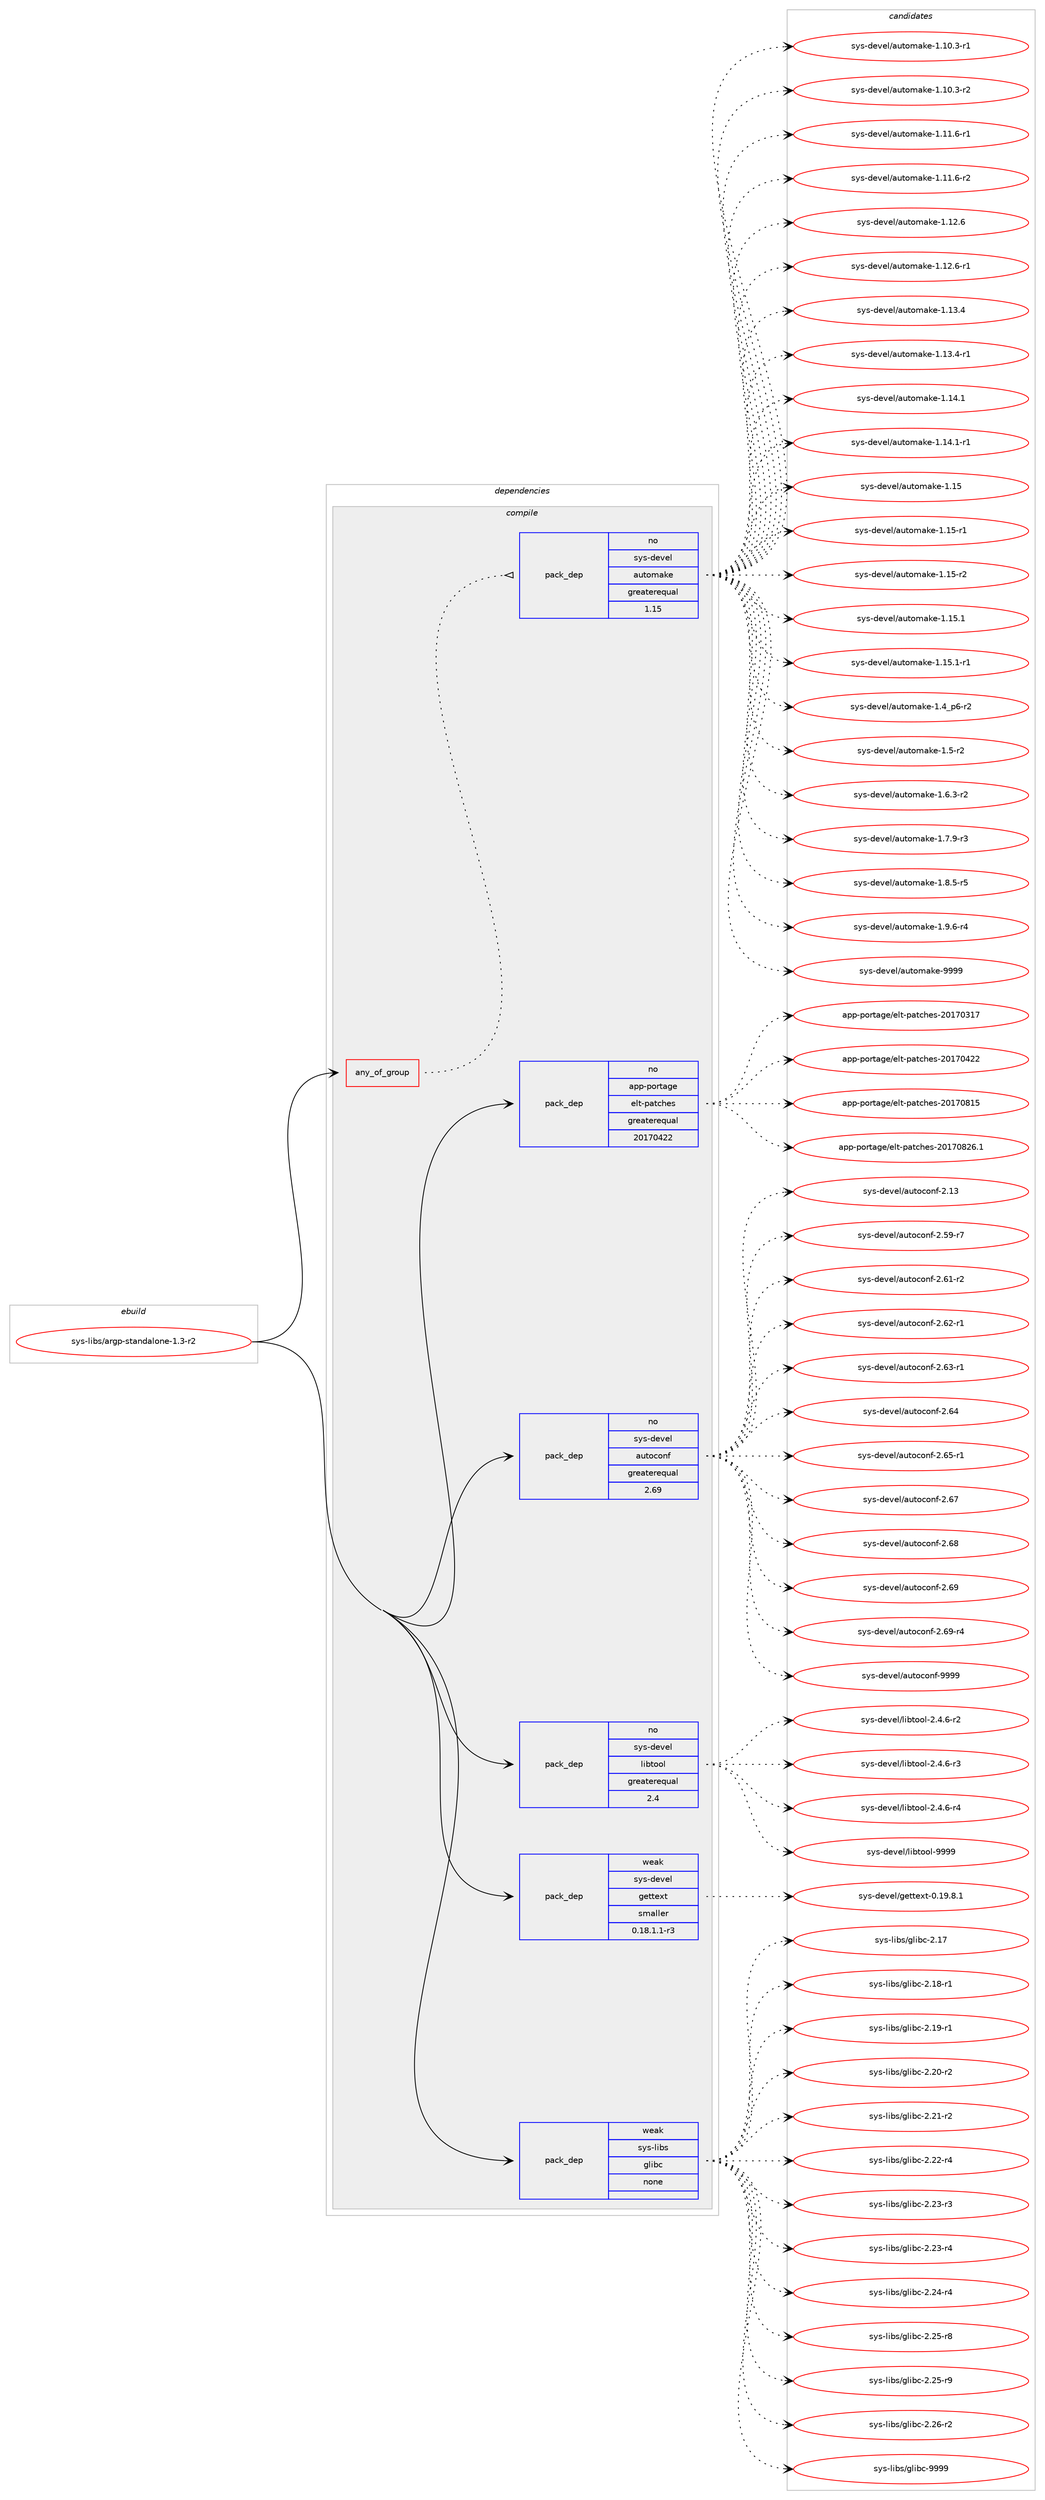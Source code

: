 digraph prolog {

# *************
# Graph options
# *************

newrank=true;
concentrate=true;
compound=true;
graph [rankdir=LR,fontname=Helvetica,fontsize=10,ranksep=1.5];#, ranksep=2.5, nodesep=0.2];
edge  [arrowhead=vee];
node  [fontname=Helvetica,fontsize=10];

# **********
# The ebuild
# **********

subgraph cluster_leftcol {
color=gray;
rank=same;
label=<<i>ebuild</i>>;
id [label="sys-libs/argp-standalone-1.3-r2", color=red, width=4, href="../sys-libs/argp-standalone-1.3-r2.svg"];
}

# ****************
# The dependencies
# ****************

subgraph cluster_midcol {
color=gray;
label=<<i>dependencies</i>>;
subgraph cluster_compile {
fillcolor="#eeeeee";
style=filled;
label=<<i>compile</i>>;
subgraph any8372 {
dependency493417 [label=<<TABLE BORDER="0" CELLBORDER="1" CELLSPACING="0" CELLPADDING="4"><TR><TD CELLPADDING="10">any_of_group</TD></TR></TABLE>>, shape=none, color=red];subgraph pack366800 {
dependency493418 [label=<<TABLE BORDER="0" CELLBORDER="1" CELLSPACING="0" CELLPADDING="4" WIDTH="220"><TR><TD ROWSPAN="6" CELLPADDING="30">pack_dep</TD></TR><TR><TD WIDTH="110">no</TD></TR><TR><TD>sys-devel</TD></TR><TR><TD>automake</TD></TR><TR><TD>greaterequal</TD></TR><TR><TD>1.15</TD></TR></TABLE>>, shape=none, color=blue];
}
dependency493417:e -> dependency493418:w [weight=20,style="dotted",arrowhead="oinv"];
}
id:e -> dependency493417:w [weight=20,style="solid",arrowhead="vee"];
subgraph pack366801 {
dependency493419 [label=<<TABLE BORDER="0" CELLBORDER="1" CELLSPACING="0" CELLPADDING="4" WIDTH="220"><TR><TD ROWSPAN="6" CELLPADDING="30">pack_dep</TD></TR><TR><TD WIDTH="110">no</TD></TR><TR><TD>app-portage</TD></TR><TR><TD>elt-patches</TD></TR><TR><TD>greaterequal</TD></TR><TR><TD>20170422</TD></TR></TABLE>>, shape=none, color=blue];
}
id:e -> dependency493419:w [weight=20,style="solid",arrowhead="vee"];
subgraph pack366802 {
dependency493420 [label=<<TABLE BORDER="0" CELLBORDER="1" CELLSPACING="0" CELLPADDING="4" WIDTH="220"><TR><TD ROWSPAN="6" CELLPADDING="30">pack_dep</TD></TR><TR><TD WIDTH="110">no</TD></TR><TR><TD>sys-devel</TD></TR><TR><TD>autoconf</TD></TR><TR><TD>greaterequal</TD></TR><TR><TD>2.69</TD></TR></TABLE>>, shape=none, color=blue];
}
id:e -> dependency493420:w [weight=20,style="solid",arrowhead="vee"];
subgraph pack366803 {
dependency493421 [label=<<TABLE BORDER="0" CELLBORDER="1" CELLSPACING="0" CELLPADDING="4" WIDTH="220"><TR><TD ROWSPAN="6" CELLPADDING="30">pack_dep</TD></TR><TR><TD WIDTH="110">no</TD></TR><TR><TD>sys-devel</TD></TR><TR><TD>libtool</TD></TR><TR><TD>greaterequal</TD></TR><TR><TD>2.4</TD></TR></TABLE>>, shape=none, color=blue];
}
id:e -> dependency493421:w [weight=20,style="solid",arrowhead="vee"];
subgraph pack366804 {
dependency493422 [label=<<TABLE BORDER="0" CELLBORDER="1" CELLSPACING="0" CELLPADDING="4" WIDTH="220"><TR><TD ROWSPAN="6" CELLPADDING="30">pack_dep</TD></TR><TR><TD WIDTH="110">weak</TD></TR><TR><TD>sys-devel</TD></TR><TR><TD>gettext</TD></TR><TR><TD>smaller</TD></TR><TR><TD>0.18.1.1-r3</TD></TR></TABLE>>, shape=none, color=blue];
}
id:e -> dependency493422:w [weight=20,style="solid",arrowhead="vee"];
subgraph pack366805 {
dependency493423 [label=<<TABLE BORDER="0" CELLBORDER="1" CELLSPACING="0" CELLPADDING="4" WIDTH="220"><TR><TD ROWSPAN="6" CELLPADDING="30">pack_dep</TD></TR><TR><TD WIDTH="110">weak</TD></TR><TR><TD>sys-libs</TD></TR><TR><TD>glibc</TD></TR><TR><TD>none</TD></TR><TR><TD></TD></TR></TABLE>>, shape=none, color=blue];
}
id:e -> dependency493423:w [weight=20,style="solid",arrowhead="vee"];
}
subgraph cluster_compileandrun {
fillcolor="#eeeeee";
style=filled;
label=<<i>compile and run</i>>;
}
subgraph cluster_run {
fillcolor="#eeeeee";
style=filled;
label=<<i>run</i>>;
}
}

# **************
# The candidates
# **************

subgraph cluster_choices {
rank=same;
color=gray;
label=<<i>candidates</i>>;

subgraph choice366800 {
color=black;
nodesep=1;
choice11512111545100101118101108479711711611110997107101454946494846514511449 [label="sys-devel/automake-1.10.3-r1", color=red, width=4,href="../sys-devel/automake-1.10.3-r1.svg"];
choice11512111545100101118101108479711711611110997107101454946494846514511450 [label="sys-devel/automake-1.10.3-r2", color=red, width=4,href="../sys-devel/automake-1.10.3-r2.svg"];
choice11512111545100101118101108479711711611110997107101454946494946544511449 [label="sys-devel/automake-1.11.6-r1", color=red, width=4,href="../sys-devel/automake-1.11.6-r1.svg"];
choice11512111545100101118101108479711711611110997107101454946494946544511450 [label="sys-devel/automake-1.11.6-r2", color=red, width=4,href="../sys-devel/automake-1.11.6-r2.svg"];
choice1151211154510010111810110847971171161111099710710145494649504654 [label="sys-devel/automake-1.12.6", color=red, width=4,href="../sys-devel/automake-1.12.6.svg"];
choice11512111545100101118101108479711711611110997107101454946495046544511449 [label="sys-devel/automake-1.12.6-r1", color=red, width=4,href="../sys-devel/automake-1.12.6-r1.svg"];
choice1151211154510010111810110847971171161111099710710145494649514652 [label="sys-devel/automake-1.13.4", color=red, width=4,href="../sys-devel/automake-1.13.4.svg"];
choice11512111545100101118101108479711711611110997107101454946495146524511449 [label="sys-devel/automake-1.13.4-r1", color=red, width=4,href="../sys-devel/automake-1.13.4-r1.svg"];
choice1151211154510010111810110847971171161111099710710145494649524649 [label="sys-devel/automake-1.14.1", color=red, width=4,href="../sys-devel/automake-1.14.1.svg"];
choice11512111545100101118101108479711711611110997107101454946495246494511449 [label="sys-devel/automake-1.14.1-r1", color=red, width=4,href="../sys-devel/automake-1.14.1-r1.svg"];
choice115121115451001011181011084797117116111109971071014549464953 [label="sys-devel/automake-1.15", color=red, width=4,href="../sys-devel/automake-1.15.svg"];
choice1151211154510010111810110847971171161111099710710145494649534511449 [label="sys-devel/automake-1.15-r1", color=red, width=4,href="../sys-devel/automake-1.15-r1.svg"];
choice1151211154510010111810110847971171161111099710710145494649534511450 [label="sys-devel/automake-1.15-r2", color=red, width=4,href="../sys-devel/automake-1.15-r2.svg"];
choice1151211154510010111810110847971171161111099710710145494649534649 [label="sys-devel/automake-1.15.1", color=red, width=4,href="../sys-devel/automake-1.15.1.svg"];
choice11512111545100101118101108479711711611110997107101454946495346494511449 [label="sys-devel/automake-1.15.1-r1", color=red, width=4,href="../sys-devel/automake-1.15.1-r1.svg"];
choice115121115451001011181011084797117116111109971071014549465295112544511450 [label="sys-devel/automake-1.4_p6-r2", color=red, width=4,href="../sys-devel/automake-1.4_p6-r2.svg"];
choice11512111545100101118101108479711711611110997107101454946534511450 [label="sys-devel/automake-1.5-r2", color=red, width=4,href="../sys-devel/automake-1.5-r2.svg"];
choice115121115451001011181011084797117116111109971071014549465446514511450 [label="sys-devel/automake-1.6.3-r2", color=red, width=4,href="../sys-devel/automake-1.6.3-r2.svg"];
choice115121115451001011181011084797117116111109971071014549465546574511451 [label="sys-devel/automake-1.7.9-r3", color=red, width=4,href="../sys-devel/automake-1.7.9-r3.svg"];
choice115121115451001011181011084797117116111109971071014549465646534511453 [label="sys-devel/automake-1.8.5-r5", color=red, width=4,href="../sys-devel/automake-1.8.5-r5.svg"];
choice115121115451001011181011084797117116111109971071014549465746544511452 [label="sys-devel/automake-1.9.6-r4", color=red, width=4,href="../sys-devel/automake-1.9.6-r4.svg"];
choice115121115451001011181011084797117116111109971071014557575757 [label="sys-devel/automake-9999", color=red, width=4,href="../sys-devel/automake-9999.svg"];
dependency493418:e -> choice11512111545100101118101108479711711611110997107101454946494846514511449:w [style=dotted,weight="100"];
dependency493418:e -> choice11512111545100101118101108479711711611110997107101454946494846514511450:w [style=dotted,weight="100"];
dependency493418:e -> choice11512111545100101118101108479711711611110997107101454946494946544511449:w [style=dotted,weight="100"];
dependency493418:e -> choice11512111545100101118101108479711711611110997107101454946494946544511450:w [style=dotted,weight="100"];
dependency493418:e -> choice1151211154510010111810110847971171161111099710710145494649504654:w [style=dotted,weight="100"];
dependency493418:e -> choice11512111545100101118101108479711711611110997107101454946495046544511449:w [style=dotted,weight="100"];
dependency493418:e -> choice1151211154510010111810110847971171161111099710710145494649514652:w [style=dotted,weight="100"];
dependency493418:e -> choice11512111545100101118101108479711711611110997107101454946495146524511449:w [style=dotted,weight="100"];
dependency493418:e -> choice1151211154510010111810110847971171161111099710710145494649524649:w [style=dotted,weight="100"];
dependency493418:e -> choice11512111545100101118101108479711711611110997107101454946495246494511449:w [style=dotted,weight="100"];
dependency493418:e -> choice115121115451001011181011084797117116111109971071014549464953:w [style=dotted,weight="100"];
dependency493418:e -> choice1151211154510010111810110847971171161111099710710145494649534511449:w [style=dotted,weight="100"];
dependency493418:e -> choice1151211154510010111810110847971171161111099710710145494649534511450:w [style=dotted,weight="100"];
dependency493418:e -> choice1151211154510010111810110847971171161111099710710145494649534649:w [style=dotted,weight="100"];
dependency493418:e -> choice11512111545100101118101108479711711611110997107101454946495346494511449:w [style=dotted,weight="100"];
dependency493418:e -> choice115121115451001011181011084797117116111109971071014549465295112544511450:w [style=dotted,weight="100"];
dependency493418:e -> choice11512111545100101118101108479711711611110997107101454946534511450:w [style=dotted,weight="100"];
dependency493418:e -> choice115121115451001011181011084797117116111109971071014549465446514511450:w [style=dotted,weight="100"];
dependency493418:e -> choice115121115451001011181011084797117116111109971071014549465546574511451:w [style=dotted,weight="100"];
dependency493418:e -> choice115121115451001011181011084797117116111109971071014549465646534511453:w [style=dotted,weight="100"];
dependency493418:e -> choice115121115451001011181011084797117116111109971071014549465746544511452:w [style=dotted,weight="100"];
dependency493418:e -> choice115121115451001011181011084797117116111109971071014557575757:w [style=dotted,weight="100"];
}
subgraph choice366801 {
color=black;
nodesep=1;
choice97112112451121111141169710310147101108116451129711699104101115455048495548514955 [label="app-portage/elt-patches-20170317", color=red, width=4,href="../app-portage/elt-patches-20170317.svg"];
choice97112112451121111141169710310147101108116451129711699104101115455048495548525050 [label="app-portage/elt-patches-20170422", color=red, width=4,href="../app-portage/elt-patches-20170422.svg"];
choice97112112451121111141169710310147101108116451129711699104101115455048495548564953 [label="app-portage/elt-patches-20170815", color=red, width=4,href="../app-portage/elt-patches-20170815.svg"];
choice971121124511211111411697103101471011081164511297116991041011154550484955485650544649 [label="app-portage/elt-patches-20170826.1", color=red, width=4,href="../app-portage/elt-patches-20170826.1.svg"];
dependency493419:e -> choice97112112451121111141169710310147101108116451129711699104101115455048495548514955:w [style=dotted,weight="100"];
dependency493419:e -> choice97112112451121111141169710310147101108116451129711699104101115455048495548525050:w [style=dotted,weight="100"];
dependency493419:e -> choice97112112451121111141169710310147101108116451129711699104101115455048495548564953:w [style=dotted,weight="100"];
dependency493419:e -> choice971121124511211111411697103101471011081164511297116991041011154550484955485650544649:w [style=dotted,weight="100"];
}
subgraph choice366802 {
color=black;
nodesep=1;
choice115121115451001011181011084797117116111991111101024550464951 [label="sys-devel/autoconf-2.13", color=red, width=4,href="../sys-devel/autoconf-2.13.svg"];
choice1151211154510010111810110847971171161119911111010245504653574511455 [label="sys-devel/autoconf-2.59-r7", color=red, width=4,href="../sys-devel/autoconf-2.59-r7.svg"];
choice1151211154510010111810110847971171161119911111010245504654494511450 [label="sys-devel/autoconf-2.61-r2", color=red, width=4,href="../sys-devel/autoconf-2.61-r2.svg"];
choice1151211154510010111810110847971171161119911111010245504654504511449 [label="sys-devel/autoconf-2.62-r1", color=red, width=4,href="../sys-devel/autoconf-2.62-r1.svg"];
choice1151211154510010111810110847971171161119911111010245504654514511449 [label="sys-devel/autoconf-2.63-r1", color=red, width=4,href="../sys-devel/autoconf-2.63-r1.svg"];
choice115121115451001011181011084797117116111991111101024550465452 [label="sys-devel/autoconf-2.64", color=red, width=4,href="../sys-devel/autoconf-2.64.svg"];
choice1151211154510010111810110847971171161119911111010245504654534511449 [label="sys-devel/autoconf-2.65-r1", color=red, width=4,href="../sys-devel/autoconf-2.65-r1.svg"];
choice115121115451001011181011084797117116111991111101024550465455 [label="sys-devel/autoconf-2.67", color=red, width=4,href="../sys-devel/autoconf-2.67.svg"];
choice115121115451001011181011084797117116111991111101024550465456 [label="sys-devel/autoconf-2.68", color=red, width=4,href="../sys-devel/autoconf-2.68.svg"];
choice115121115451001011181011084797117116111991111101024550465457 [label="sys-devel/autoconf-2.69", color=red, width=4,href="../sys-devel/autoconf-2.69.svg"];
choice1151211154510010111810110847971171161119911111010245504654574511452 [label="sys-devel/autoconf-2.69-r4", color=red, width=4,href="../sys-devel/autoconf-2.69-r4.svg"];
choice115121115451001011181011084797117116111991111101024557575757 [label="sys-devel/autoconf-9999", color=red, width=4,href="../sys-devel/autoconf-9999.svg"];
dependency493420:e -> choice115121115451001011181011084797117116111991111101024550464951:w [style=dotted,weight="100"];
dependency493420:e -> choice1151211154510010111810110847971171161119911111010245504653574511455:w [style=dotted,weight="100"];
dependency493420:e -> choice1151211154510010111810110847971171161119911111010245504654494511450:w [style=dotted,weight="100"];
dependency493420:e -> choice1151211154510010111810110847971171161119911111010245504654504511449:w [style=dotted,weight="100"];
dependency493420:e -> choice1151211154510010111810110847971171161119911111010245504654514511449:w [style=dotted,weight="100"];
dependency493420:e -> choice115121115451001011181011084797117116111991111101024550465452:w [style=dotted,weight="100"];
dependency493420:e -> choice1151211154510010111810110847971171161119911111010245504654534511449:w [style=dotted,weight="100"];
dependency493420:e -> choice115121115451001011181011084797117116111991111101024550465455:w [style=dotted,weight="100"];
dependency493420:e -> choice115121115451001011181011084797117116111991111101024550465456:w [style=dotted,weight="100"];
dependency493420:e -> choice115121115451001011181011084797117116111991111101024550465457:w [style=dotted,weight="100"];
dependency493420:e -> choice1151211154510010111810110847971171161119911111010245504654574511452:w [style=dotted,weight="100"];
dependency493420:e -> choice115121115451001011181011084797117116111991111101024557575757:w [style=dotted,weight="100"];
}
subgraph choice366803 {
color=black;
nodesep=1;
choice1151211154510010111810110847108105981161111111084550465246544511450 [label="sys-devel/libtool-2.4.6-r2", color=red, width=4,href="../sys-devel/libtool-2.4.6-r2.svg"];
choice1151211154510010111810110847108105981161111111084550465246544511451 [label="sys-devel/libtool-2.4.6-r3", color=red, width=4,href="../sys-devel/libtool-2.4.6-r3.svg"];
choice1151211154510010111810110847108105981161111111084550465246544511452 [label="sys-devel/libtool-2.4.6-r4", color=red, width=4,href="../sys-devel/libtool-2.4.6-r4.svg"];
choice1151211154510010111810110847108105981161111111084557575757 [label="sys-devel/libtool-9999", color=red, width=4,href="../sys-devel/libtool-9999.svg"];
dependency493421:e -> choice1151211154510010111810110847108105981161111111084550465246544511450:w [style=dotted,weight="100"];
dependency493421:e -> choice1151211154510010111810110847108105981161111111084550465246544511451:w [style=dotted,weight="100"];
dependency493421:e -> choice1151211154510010111810110847108105981161111111084550465246544511452:w [style=dotted,weight="100"];
dependency493421:e -> choice1151211154510010111810110847108105981161111111084557575757:w [style=dotted,weight="100"];
}
subgraph choice366804 {
color=black;
nodesep=1;
choice1151211154510010111810110847103101116116101120116454846495746564649 [label="sys-devel/gettext-0.19.8.1", color=red, width=4,href="../sys-devel/gettext-0.19.8.1.svg"];
dependency493422:e -> choice1151211154510010111810110847103101116116101120116454846495746564649:w [style=dotted,weight="100"];
}
subgraph choice366805 {
color=black;
nodesep=1;
choice11512111545108105981154710310810598994550464955 [label="sys-libs/glibc-2.17", color=red, width=4,href="../sys-libs/glibc-2.17.svg"];
choice115121115451081059811547103108105989945504649564511449 [label="sys-libs/glibc-2.18-r1", color=red, width=4,href="../sys-libs/glibc-2.18-r1.svg"];
choice115121115451081059811547103108105989945504649574511449 [label="sys-libs/glibc-2.19-r1", color=red, width=4,href="../sys-libs/glibc-2.19-r1.svg"];
choice115121115451081059811547103108105989945504650484511450 [label="sys-libs/glibc-2.20-r2", color=red, width=4,href="../sys-libs/glibc-2.20-r2.svg"];
choice115121115451081059811547103108105989945504650494511450 [label="sys-libs/glibc-2.21-r2", color=red, width=4,href="../sys-libs/glibc-2.21-r2.svg"];
choice115121115451081059811547103108105989945504650504511452 [label="sys-libs/glibc-2.22-r4", color=red, width=4,href="../sys-libs/glibc-2.22-r4.svg"];
choice115121115451081059811547103108105989945504650514511451 [label="sys-libs/glibc-2.23-r3", color=red, width=4,href="../sys-libs/glibc-2.23-r3.svg"];
choice115121115451081059811547103108105989945504650514511452 [label="sys-libs/glibc-2.23-r4", color=red, width=4,href="../sys-libs/glibc-2.23-r4.svg"];
choice115121115451081059811547103108105989945504650524511452 [label="sys-libs/glibc-2.24-r4", color=red, width=4,href="../sys-libs/glibc-2.24-r4.svg"];
choice115121115451081059811547103108105989945504650534511456 [label="sys-libs/glibc-2.25-r8", color=red, width=4,href="../sys-libs/glibc-2.25-r8.svg"];
choice115121115451081059811547103108105989945504650534511457 [label="sys-libs/glibc-2.25-r9", color=red, width=4,href="../sys-libs/glibc-2.25-r9.svg"];
choice115121115451081059811547103108105989945504650544511450 [label="sys-libs/glibc-2.26-r2", color=red, width=4,href="../sys-libs/glibc-2.26-r2.svg"];
choice11512111545108105981154710310810598994557575757 [label="sys-libs/glibc-9999", color=red, width=4,href="../sys-libs/glibc-9999.svg"];
dependency493423:e -> choice11512111545108105981154710310810598994550464955:w [style=dotted,weight="100"];
dependency493423:e -> choice115121115451081059811547103108105989945504649564511449:w [style=dotted,weight="100"];
dependency493423:e -> choice115121115451081059811547103108105989945504649574511449:w [style=dotted,weight="100"];
dependency493423:e -> choice115121115451081059811547103108105989945504650484511450:w [style=dotted,weight="100"];
dependency493423:e -> choice115121115451081059811547103108105989945504650494511450:w [style=dotted,weight="100"];
dependency493423:e -> choice115121115451081059811547103108105989945504650504511452:w [style=dotted,weight="100"];
dependency493423:e -> choice115121115451081059811547103108105989945504650514511451:w [style=dotted,weight="100"];
dependency493423:e -> choice115121115451081059811547103108105989945504650514511452:w [style=dotted,weight="100"];
dependency493423:e -> choice115121115451081059811547103108105989945504650524511452:w [style=dotted,weight="100"];
dependency493423:e -> choice115121115451081059811547103108105989945504650534511456:w [style=dotted,weight="100"];
dependency493423:e -> choice115121115451081059811547103108105989945504650534511457:w [style=dotted,weight="100"];
dependency493423:e -> choice115121115451081059811547103108105989945504650544511450:w [style=dotted,weight="100"];
dependency493423:e -> choice11512111545108105981154710310810598994557575757:w [style=dotted,weight="100"];
}
}

}
